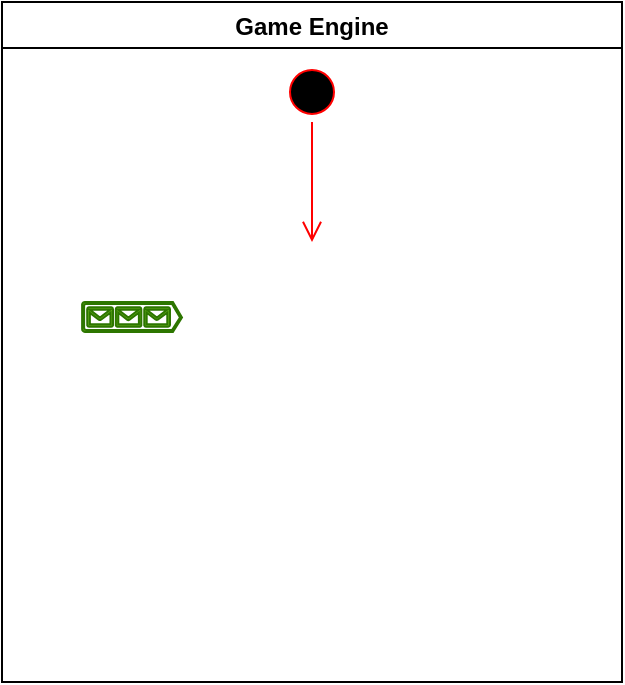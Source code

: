<mxfile version="17.4.1" type="github">
  <diagram id="mk2cn1SJCswWF56iGvcB" name="Page-1">
    <mxGraphModel dx="975" dy="749" grid="1" gridSize="10" guides="1" tooltips="1" connect="1" arrows="1" fold="1" page="1" pageScale="1" pageWidth="850" pageHeight="1100" math="0" shadow="0">
      <root>
        <mxCell id="0" />
        <mxCell id="1" parent="0" />
        <mxCell id="z_DKHHR1kLaV9ZbHm4YY-1" value="Game Engine" style="swimlane;" parent="1" vertex="1">
          <mxGeometry x="330" y="130" width="310" height="340" as="geometry">
            <mxRectangle x="300" y="130" width="90" height="23" as="alternateBounds" />
          </mxGeometry>
        </mxCell>
        <mxCell id="z_DKHHR1kLaV9ZbHm4YY-2" value="" style="ellipse;html=1;shape=startState;fillColor=#000000;strokeColor=#ff0000;" parent="z_DKHHR1kLaV9ZbHm4YY-1" vertex="1">
          <mxGeometry x="140" y="30" width="30" height="30" as="geometry" />
        </mxCell>
        <mxCell id="z_DKHHR1kLaV9ZbHm4YY-3" value="" style="edgeStyle=orthogonalEdgeStyle;html=1;verticalAlign=bottom;endArrow=open;endSize=8;strokeColor=#ff0000;rounded=0;" parent="z_DKHHR1kLaV9ZbHm4YY-1" source="z_DKHHR1kLaV9ZbHm4YY-2" edge="1">
          <mxGeometry relative="1" as="geometry">
            <mxPoint x="155" y="120" as="targetPoint" />
          </mxGeometry>
        </mxCell>
        <mxCell id="fHFY0VWgYtFENOlRi5Vw-1" value="State Change Queue" style="sketch=0;aspect=fixed;pointerEvents=1;shadow=0;dashed=0;html=1;strokeColor=#2D7600;labelPosition=center;verticalLabelPosition=bottom;verticalAlign=top;align=center;fillColor=#60a917;shape=mxgraph.azure.queue_generic;fontColor=#ffffff;" parent="z_DKHHR1kLaV9ZbHm4YY-1" vertex="1">
          <mxGeometry x="40" y="150" width="50" height="15" as="geometry" />
        </mxCell>
      </root>
    </mxGraphModel>
  </diagram>
</mxfile>
